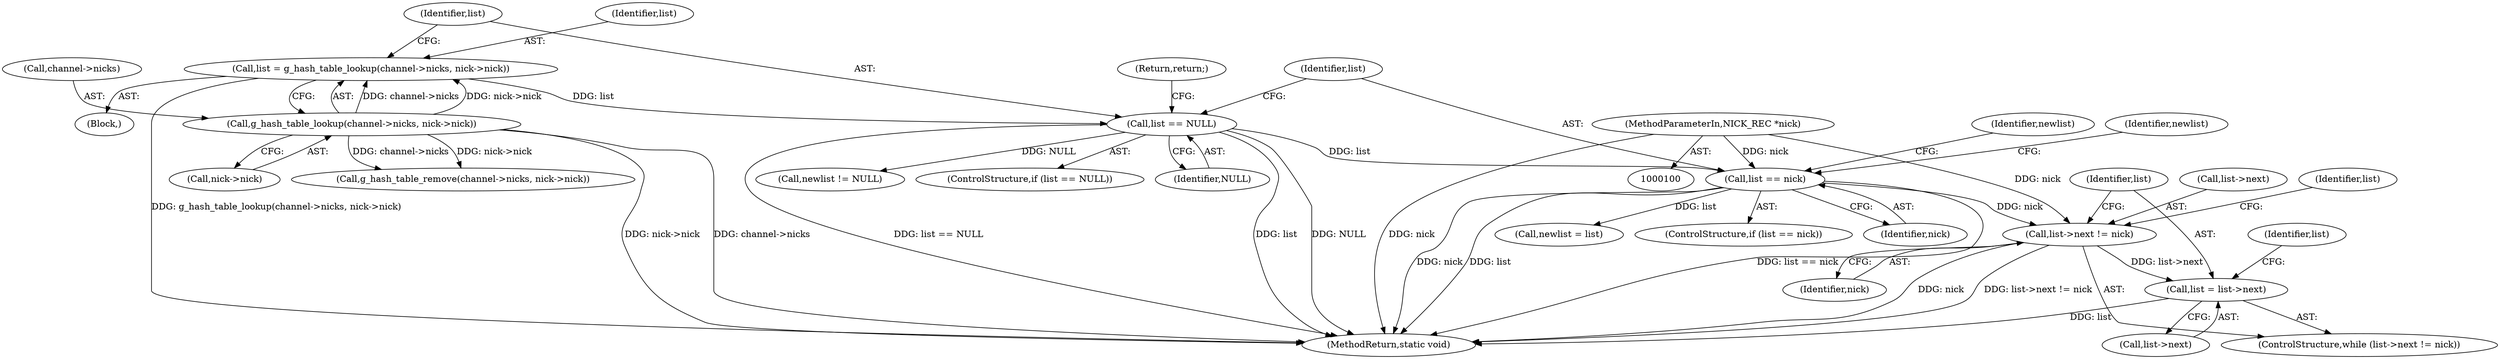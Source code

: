 digraph "0_irssi_5e26325317c72a04c1610ad952974e206384d291_0@pointer" {
"1000136" [label="(Call,list->next != nick)"];
"1000121" [label="(Call,list == nick)"];
"1000116" [label="(Call,list == NULL)"];
"1000106" [label="(Call,list = g_hash_table_lookup(channel->nicks, nick->nick))"];
"1000108" [label="(Call,g_hash_table_lookup(channel->nicks, nick->nick))"];
"1000102" [label="(MethodParameterIn,NICK_REC *nick)"];
"1000141" [label="(Call,list = list->next)"];
"1000141" [label="(Call,list = list->next)"];
"1000142" [label="(Identifier,list)"];
"1000117" [label="(Identifier,list)"];
"1000119" [label="(Return,return;)"];
"1000138" [label="(Identifier,list)"];
"1000140" [label="(Identifier,nick)"];
"1000153" [label="(Call,g_hash_table_remove(channel->nicks, nick->nick))"];
"1000103" [label="(Block,)"];
"1000108" [label="(Call,g_hash_table_lookup(channel->nicks, nick->nick))"];
"1000115" [label="(ControlStructure,if (list == NULL))"];
"1000123" [label="(Identifier,nick)"];
"1000118" [label="(Identifier,NULL)"];
"1000173" [label="(MethodReturn,static void)"];
"1000136" [label="(Call,list->next != nick)"];
"1000161" [label="(Call,newlist != NULL)"];
"1000135" [label="(ControlStructure,while (list->next != nick))"];
"1000106" [label="(Call,list = g_hash_table_lookup(channel->nicks, nick->nick))"];
"1000112" [label="(Call,nick->nick)"];
"1000133" [label="(Identifier,newlist)"];
"1000107" [label="(Identifier,list)"];
"1000122" [label="(Identifier,list)"];
"1000126" [label="(Identifier,newlist)"];
"1000102" [label="(MethodParameterIn,NICK_REC *nick)"];
"1000132" [label="(Call,newlist = list)"];
"1000116" [label="(Call,list == NULL)"];
"1000120" [label="(ControlStructure,if (list == nick))"];
"1000137" [label="(Call,list->next)"];
"1000148" [label="(Identifier,list)"];
"1000143" [label="(Call,list->next)"];
"1000121" [label="(Call,list == nick)"];
"1000109" [label="(Call,channel->nicks)"];
"1000136" -> "1000135"  [label="AST: "];
"1000136" -> "1000140"  [label="CFG: "];
"1000137" -> "1000136"  [label="AST: "];
"1000140" -> "1000136"  [label="AST: "];
"1000142" -> "1000136"  [label="CFG: "];
"1000148" -> "1000136"  [label="CFG: "];
"1000136" -> "1000173"  [label="DDG: nick"];
"1000136" -> "1000173"  [label="DDG: list->next != nick"];
"1000121" -> "1000136"  [label="DDG: nick"];
"1000102" -> "1000136"  [label="DDG: nick"];
"1000136" -> "1000141"  [label="DDG: list->next"];
"1000121" -> "1000120"  [label="AST: "];
"1000121" -> "1000123"  [label="CFG: "];
"1000122" -> "1000121"  [label="AST: "];
"1000123" -> "1000121"  [label="AST: "];
"1000126" -> "1000121"  [label="CFG: "];
"1000133" -> "1000121"  [label="CFG: "];
"1000121" -> "1000173"  [label="DDG: list == nick"];
"1000121" -> "1000173"  [label="DDG: nick"];
"1000121" -> "1000173"  [label="DDG: list"];
"1000116" -> "1000121"  [label="DDG: list"];
"1000102" -> "1000121"  [label="DDG: nick"];
"1000121" -> "1000132"  [label="DDG: list"];
"1000116" -> "1000115"  [label="AST: "];
"1000116" -> "1000118"  [label="CFG: "];
"1000117" -> "1000116"  [label="AST: "];
"1000118" -> "1000116"  [label="AST: "];
"1000119" -> "1000116"  [label="CFG: "];
"1000122" -> "1000116"  [label="CFG: "];
"1000116" -> "1000173"  [label="DDG: list"];
"1000116" -> "1000173"  [label="DDG: NULL"];
"1000116" -> "1000173"  [label="DDG: list == NULL"];
"1000106" -> "1000116"  [label="DDG: list"];
"1000116" -> "1000161"  [label="DDG: NULL"];
"1000106" -> "1000103"  [label="AST: "];
"1000106" -> "1000108"  [label="CFG: "];
"1000107" -> "1000106"  [label="AST: "];
"1000108" -> "1000106"  [label="AST: "];
"1000117" -> "1000106"  [label="CFG: "];
"1000106" -> "1000173"  [label="DDG: g_hash_table_lookup(channel->nicks, nick->nick)"];
"1000108" -> "1000106"  [label="DDG: channel->nicks"];
"1000108" -> "1000106"  [label="DDG: nick->nick"];
"1000108" -> "1000112"  [label="CFG: "];
"1000109" -> "1000108"  [label="AST: "];
"1000112" -> "1000108"  [label="AST: "];
"1000108" -> "1000173"  [label="DDG: nick->nick"];
"1000108" -> "1000173"  [label="DDG: channel->nicks"];
"1000108" -> "1000153"  [label="DDG: channel->nicks"];
"1000108" -> "1000153"  [label="DDG: nick->nick"];
"1000102" -> "1000100"  [label="AST: "];
"1000102" -> "1000173"  [label="DDG: nick"];
"1000141" -> "1000135"  [label="AST: "];
"1000141" -> "1000143"  [label="CFG: "];
"1000142" -> "1000141"  [label="AST: "];
"1000143" -> "1000141"  [label="AST: "];
"1000138" -> "1000141"  [label="CFG: "];
"1000141" -> "1000173"  [label="DDG: list"];
}
